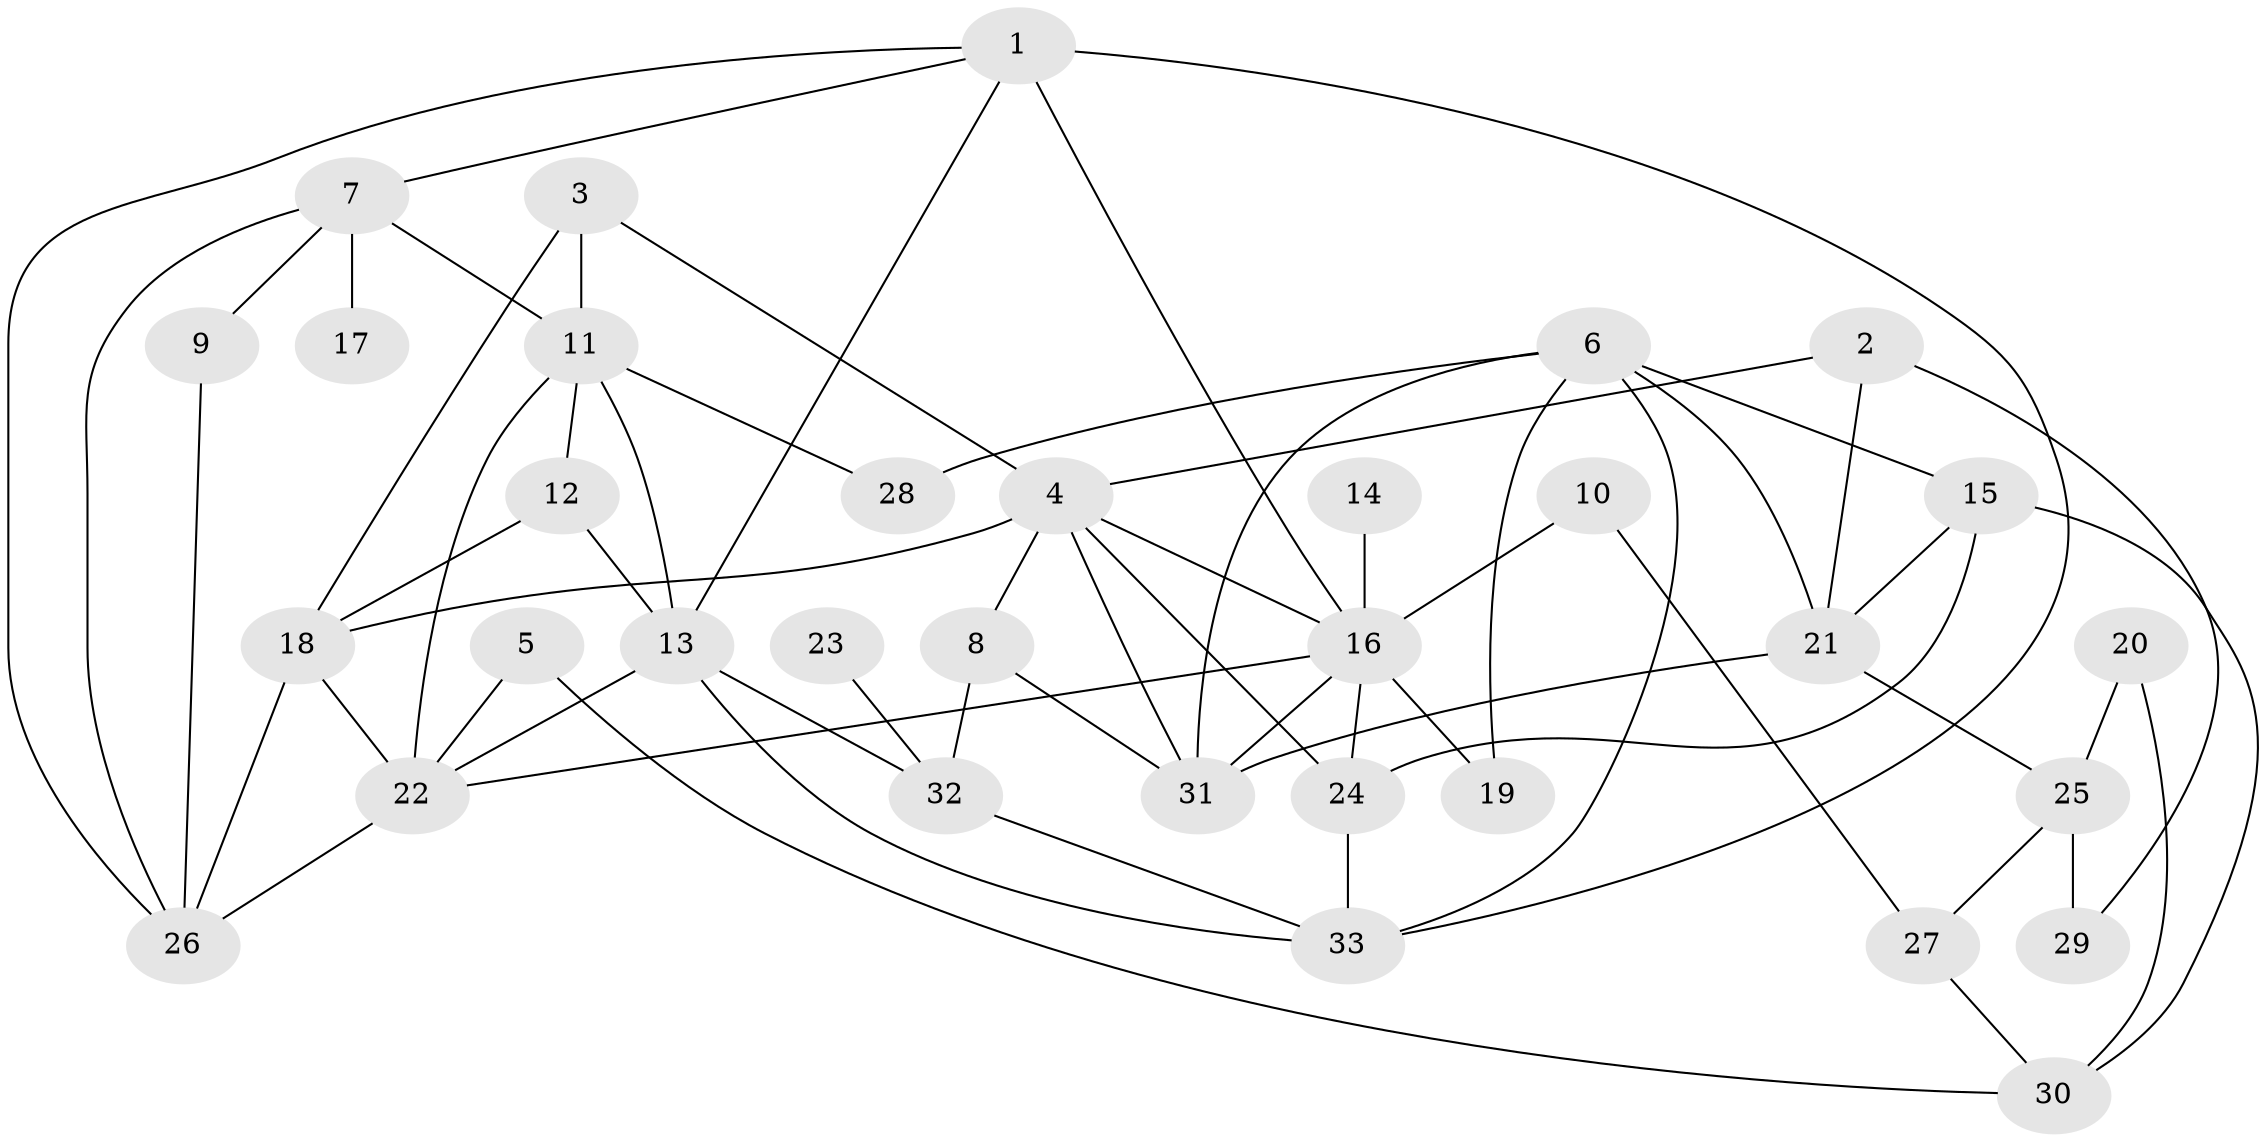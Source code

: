 // original degree distribution, {6: 0.02830188679245283, 9: 0.009433962264150943, 4: 0.1320754716981132, 3: 0.1792452830188679, 5: 0.07547169811320754, 2: 0.330188679245283, 1: 0.24528301886792453}
// Generated by graph-tools (version 1.1) at 2025/36/03/04/25 23:36:06]
// undirected, 33 vertices, 63 edges
graph export_dot {
  node [color=gray90,style=filled];
  1;
  2;
  3;
  4;
  5;
  6;
  7;
  8;
  9;
  10;
  11;
  12;
  13;
  14;
  15;
  16;
  17;
  18;
  19;
  20;
  21;
  22;
  23;
  24;
  25;
  26;
  27;
  28;
  29;
  30;
  31;
  32;
  33;
  1 -- 7 [weight=1.0];
  1 -- 13 [weight=1.0];
  1 -- 16 [weight=2.0];
  1 -- 26 [weight=1.0];
  1 -- 33 [weight=1.0];
  2 -- 4 [weight=1.0];
  2 -- 21 [weight=1.0];
  2 -- 29 [weight=1.0];
  3 -- 4 [weight=1.0];
  3 -- 11 [weight=1.0];
  3 -- 18 [weight=1.0];
  4 -- 8 [weight=1.0];
  4 -- 16 [weight=1.0];
  4 -- 18 [weight=1.0];
  4 -- 24 [weight=1.0];
  4 -- 31 [weight=1.0];
  5 -- 22 [weight=1.0];
  5 -- 30 [weight=1.0];
  6 -- 15 [weight=1.0];
  6 -- 19 [weight=1.0];
  6 -- 21 [weight=1.0];
  6 -- 28 [weight=1.0];
  6 -- 31 [weight=1.0];
  6 -- 33 [weight=1.0];
  7 -- 9 [weight=1.0];
  7 -- 11 [weight=1.0];
  7 -- 17 [weight=1.0];
  7 -- 26 [weight=1.0];
  8 -- 31 [weight=1.0];
  8 -- 32 [weight=1.0];
  9 -- 26 [weight=1.0];
  10 -- 16 [weight=1.0];
  10 -- 27 [weight=1.0];
  11 -- 12 [weight=1.0];
  11 -- 13 [weight=1.0];
  11 -- 22 [weight=1.0];
  11 -- 28 [weight=1.0];
  12 -- 13 [weight=1.0];
  12 -- 18 [weight=1.0];
  13 -- 22 [weight=1.0];
  13 -- 32 [weight=1.0];
  13 -- 33 [weight=1.0];
  14 -- 16 [weight=1.0];
  15 -- 21 [weight=1.0];
  15 -- 24 [weight=1.0];
  15 -- 30 [weight=1.0];
  16 -- 19 [weight=1.0];
  16 -- 22 [weight=1.0];
  16 -- 24 [weight=1.0];
  16 -- 31 [weight=1.0];
  18 -- 22 [weight=1.0];
  18 -- 26 [weight=1.0];
  20 -- 25 [weight=1.0];
  20 -- 30 [weight=1.0];
  21 -- 25 [weight=1.0];
  21 -- 31 [weight=1.0];
  22 -- 26 [weight=1.0];
  23 -- 32 [weight=1.0];
  24 -- 33 [weight=1.0];
  25 -- 27 [weight=1.0];
  25 -- 29 [weight=1.0];
  27 -- 30 [weight=1.0];
  32 -- 33 [weight=1.0];
}

